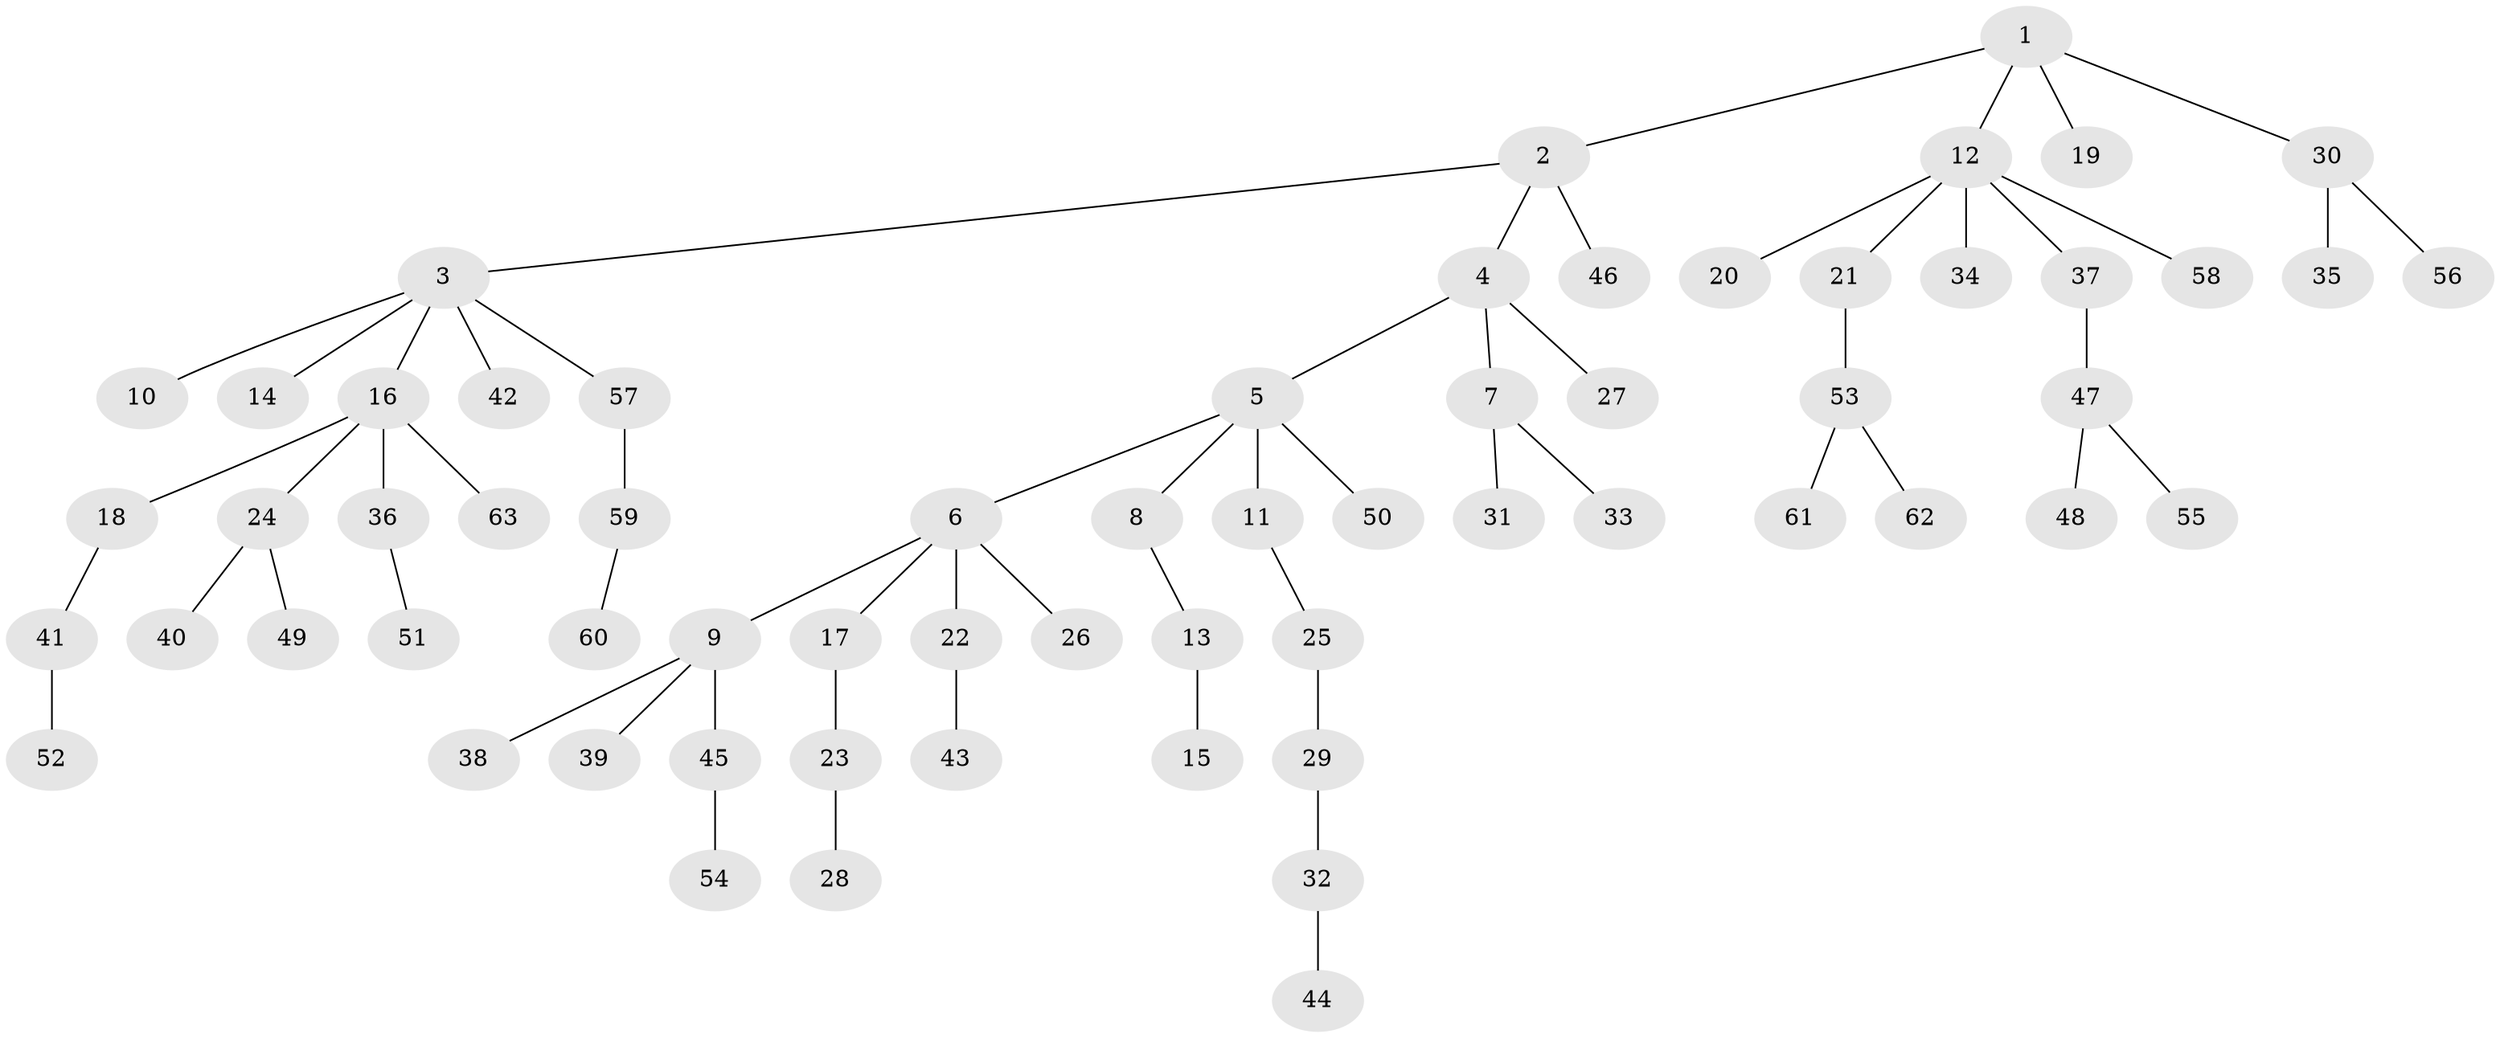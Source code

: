 // coarse degree distribution, {3: 0.34615384615384615, 1: 0.4230769230769231, 2: 0.23076923076923078}
// Generated by graph-tools (version 1.1) at 2025/51/03/04/25 22:51:36]
// undirected, 63 vertices, 62 edges
graph export_dot {
  node [color=gray90,style=filled];
  1;
  2;
  3;
  4;
  5;
  6;
  7;
  8;
  9;
  10;
  11;
  12;
  13;
  14;
  15;
  16;
  17;
  18;
  19;
  20;
  21;
  22;
  23;
  24;
  25;
  26;
  27;
  28;
  29;
  30;
  31;
  32;
  33;
  34;
  35;
  36;
  37;
  38;
  39;
  40;
  41;
  42;
  43;
  44;
  45;
  46;
  47;
  48;
  49;
  50;
  51;
  52;
  53;
  54;
  55;
  56;
  57;
  58;
  59;
  60;
  61;
  62;
  63;
  1 -- 2;
  1 -- 12;
  1 -- 19;
  1 -- 30;
  2 -- 3;
  2 -- 4;
  2 -- 46;
  3 -- 10;
  3 -- 14;
  3 -- 16;
  3 -- 42;
  3 -- 57;
  4 -- 5;
  4 -- 7;
  4 -- 27;
  5 -- 6;
  5 -- 8;
  5 -- 11;
  5 -- 50;
  6 -- 9;
  6 -- 17;
  6 -- 22;
  6 -- 26;
  7 -- 31;
  7 -- 33;
  8 -- 13;
  9 -- 38;
  9 -- 39;
  9 -- 45;
  11 -- 25;
  12 -- 20;
  12 -- 21;
  12 -- 34;
  12 -- 37;
  12 -- 58;
  13 -- 15;
  16 -- 18;
  16 -- 24;
  16 -- 36;
  16 -- 63;
  17 -- 23;
  18 -- 41;
  21 -- 53;
  22 -- 43;
  23 -- 28;
  24 -- 40;
  24 -- 49;
  25 -- 29;
  29 -- 32;
  30 -- 35;
  30 -- 56;
  32 -- 44;
  36 -- 51;
  37 -- 47;
  41 -- 52;
  45 -- 54;
  47 -- 48;
  47 -- 55;
  53 -- 61;
  53 -- 62;
  57 -- 59;
  59 -- 60;
}
